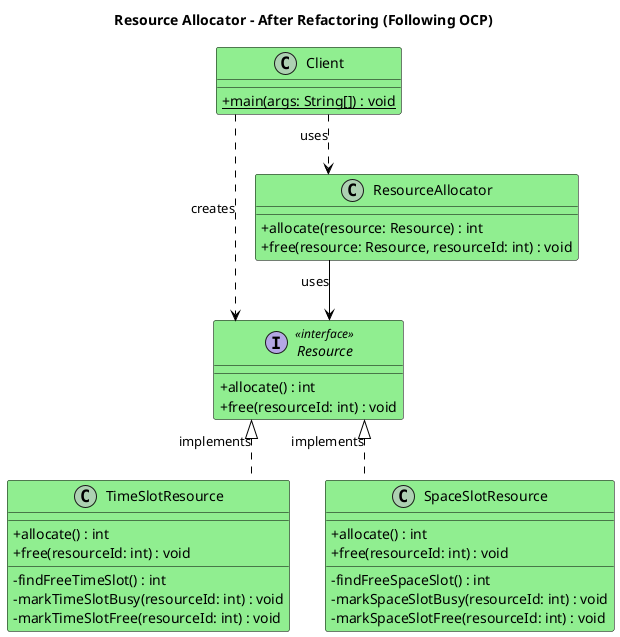 @startuml
title Resource Allocator - After Refactoring (Following OCP)

skinparam classAttributeIconSize 0
skinparam class {
    BackgroundColor LightGreen
    BorderColor Black
    ArrowColor Black
}
skinparam linetype ortho
top to bottom direction

interface Resource <<interface>> {
    + allocate() : int
    + free(resourceId: int) : void
}

class TimeSlotResource {
    __
    + allocate() : int
    + free(resourceId: int) : void
    __
    - findFreeTimeSlot() : int
    - markTimeSlotBusy(resourceId: int) : void
    - markTimeSlotFree(resourceId: int) : void
}

class SpaceSlotResource {
    __
    + allocate() : int
    + free(resourceId: int) : void
    __
    - findFreeSpaceSlot() : int
    - markSpaceSlotBusy(resourceId: int) : void
    - markSpaceSlotFree(resourceId: int) : void
}

class ResourceAllocator {
    __
    + allocate(resource: Resource) : int
    + free(resource: Resource, resourceId: int) : void
}

class Client {
    __
    + {static} main(args: String[]) : void
}

Resource <|.. TimeSlotResource : implements
Resource <|.. SpaceSlotResource : implements

ResourceAllocator --> Resource : uses

Client ..> ResourceAllocator : uses
Client ..> Resource : creates

@enduml
